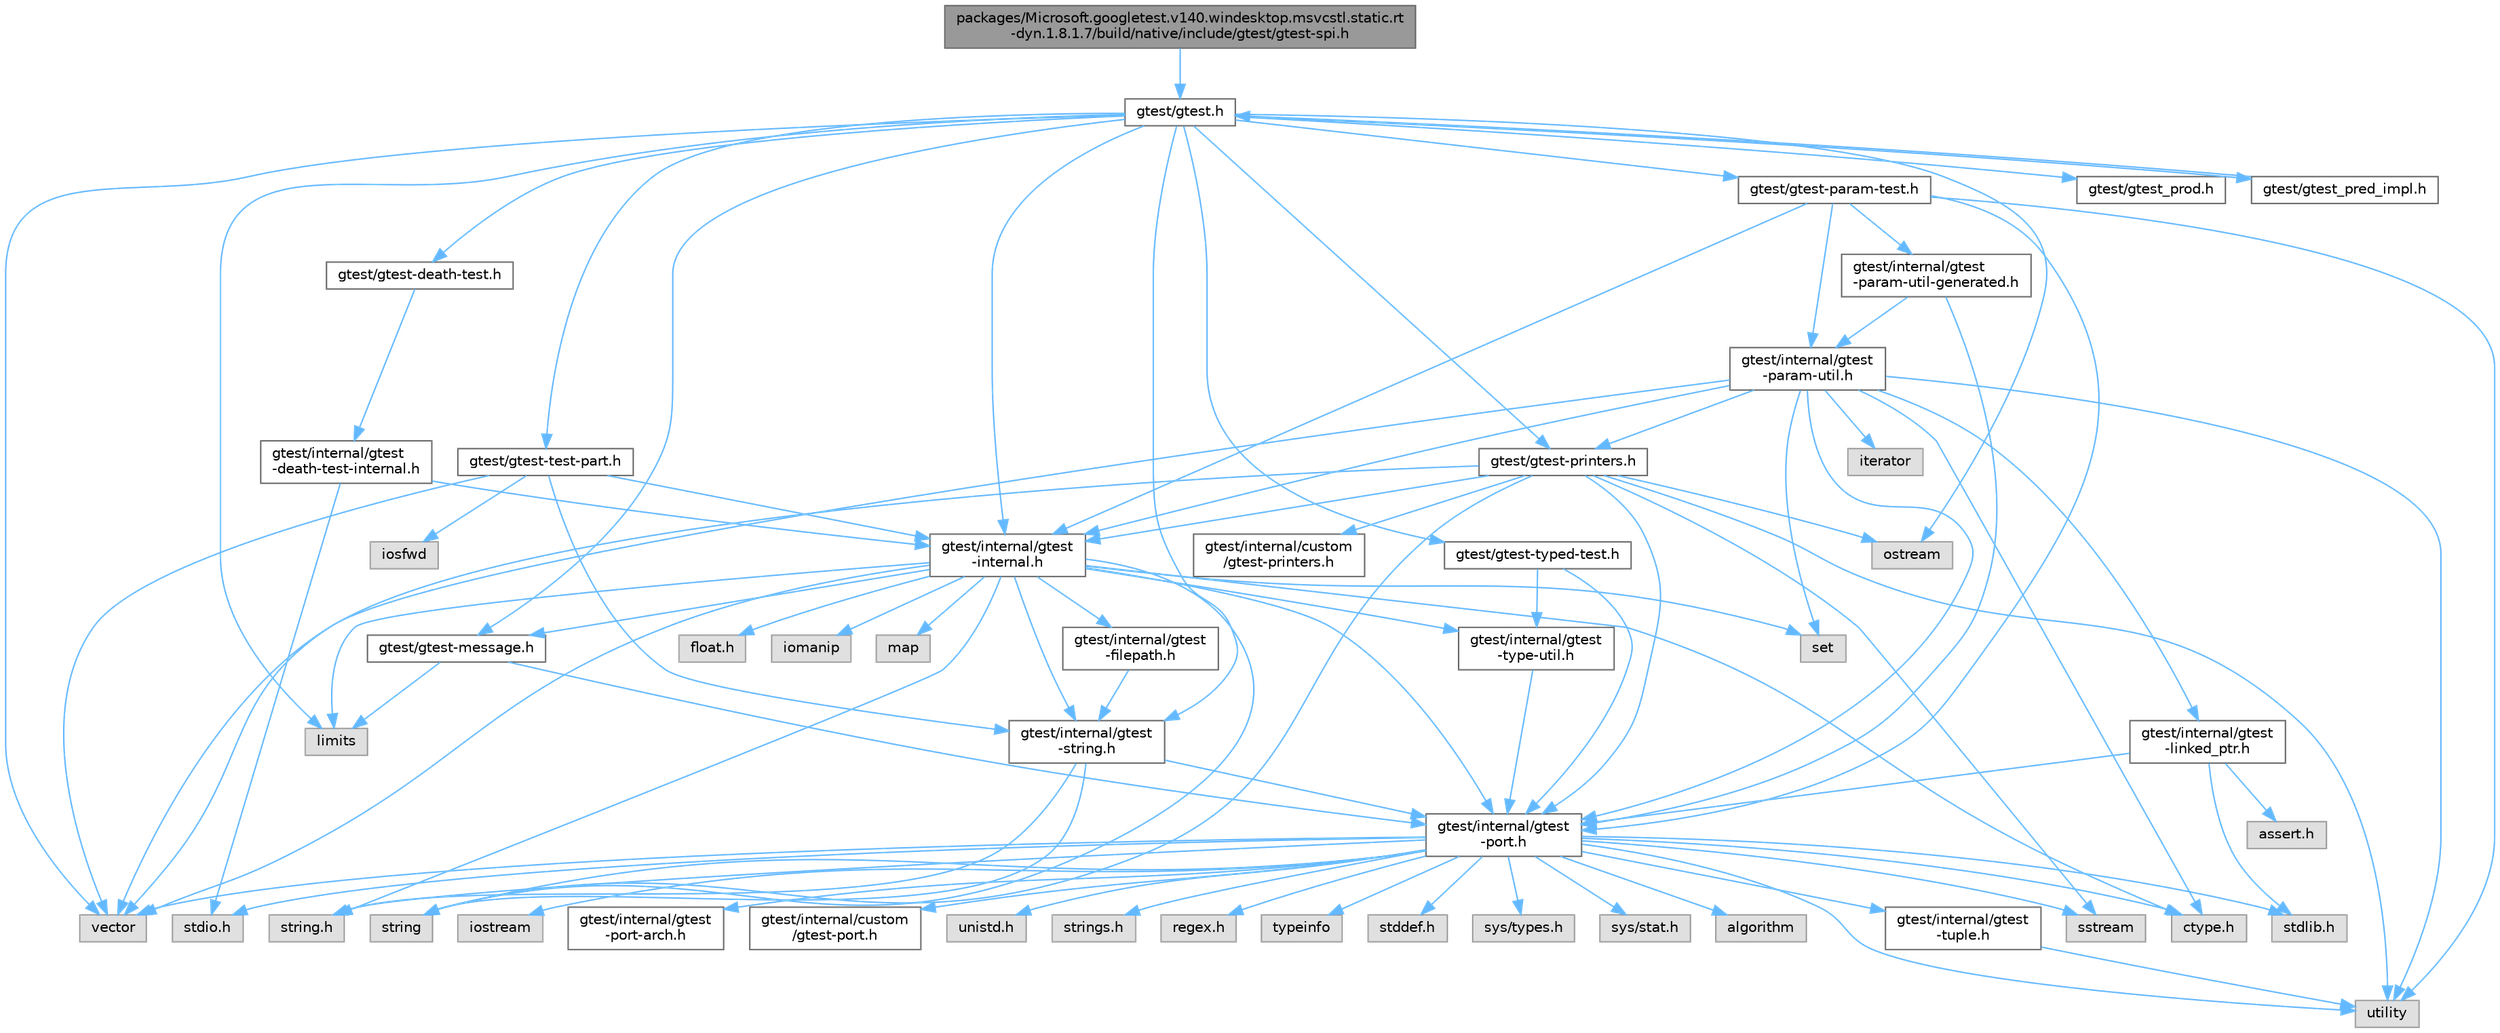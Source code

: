 digraph "packages/Microsoft.googletest.v140.windesktop.msvcstl.static.rt-dyn.1.8.1.7/build/native/include/gtest/gtest-spi.h"
{
 // LATEX_PDF_SIZE
  bgcolor="transparent";
  edge [fontname=Helvetica,fontsize=10,labelfontname=Helvetica,labelfontsize=10];
  node [fontname=Helvetica,fontsize=10,shape=box,height=0.2,width=0.4];
  Node1 [id="Node000001",label="packages/Microsoft.googletest.v140.windesktop.msvcstl.static.rt\l-dyn.1.8.1.7/build/native/include/gtest/gtest-spi.h",height=0.2,width=0.4,color="gray40", fillcolor="grey60", style="filled", fontcolor="black",tooltip=" "];
  Node1 -> Node2 [id="edge1_Node000001_Node000002",color="steelblue1",style="solid",tooltip=" "];
  Node2 [id="Node000002",label="gtest/gtest.h",height=0.2,width=0.4,color="grey40", fillcolor="white", style="filled",URL="$gtest_8h.html",tooltip=" "];
  Node2 -> Node3 [id="edge2_Node000002_Node000003",color="steelblue1",style="solid",tooltip=" "];
  Node3 [id="Node000003",label="limits",height=0.2,width=0.4,color="grey60", fillcolor="#E0E0E0", style="filled",tooltip=" "];
  Node2 -> Node4 [id="edge3_Node000002_Node000004",color="steelblue1",style="solid",tooltip=" "];
  Node4 [id="Node000004",label="ostream",height=0.2,width=0.4,color="grey60", fillcolor="#E0E0E0", style="filled",tooltip=" "];
  Node2 -> Node5 [id="edge4_Node000002_Node000005",color="steelblue1",style="solid",tooltip=" "];
  Node5 [id="Node000005",label="vector",height=0.2,width=0.4,color="grey60", fillcolor="#E0E0E0", style="filled",tooltip=" "];
  Node2 -> Node6 [id="edge5_Node000002_Node000006",color="steelblue1",style="solid",tooltip=" "];
  Node6 [id="Node000006",label="gtest/internal/gtest\l-internal.h",height=0.2,width=0.4,color="grey40", fillcolor="white", style="filled",URL="$gtest-internal_8h.html",tooltip=" "];
  Node6 -> Node7 [id="edge6_Node000006_Node000007",color="steelblue1",style="solid",tooltip=" "];
  Node7 [id="Node000007",label="gtest/internal/gtest\l-port.h",height=0.2,width=0.4,color="grey40", fillcolor="white", style="filled",URL="$gtest-port_8h.html",tooltip=" "];
  Node7 -> Node8 [id="edge7_Node000007_Node000008",color="steelblue1",style="solid",tooltip=" "];
  Node8 [id="Node000008",label="ctype.h",height=0.2,width=0.4,color="grey60", fillcolor="#E0E0E0", style="filled",tooltip=" "];
  Node7 -> Node9 [id="edge8_Node000007_Node000009",color="steelblue1",style="solid",tooltip=" "];
  Node9 [id="Node000009",label="stddef.h",height=0.2,width=0.4,color="grey60", fillcolor="#E0E0E0", style="filled",tooltip=" "];
  Node7 -> Node10 [id="edge9_Node000007_Node000010",color="steelblue1",style="solid",tooltip=" "];
  Node10 [id="Node000010",label="stdlib.h",height=0.2,width=0.4,color="grey60", fillcolor="#E0E0E0", style="filled",tooltip=" "];
  Node7 -> Node11 [id="edge10_Node000007_Node000011",color="steelblue1",style="solid",tooltip=" "];
  Node11 [id="Node000011",label="stdio.h",height=0.2,width=0.4,color="grey60", fillcolor="#E0E0E0", style="filled",tooltip=" "];
  Node7 -> Node12 [id="edge11_Node000007_Node000012",color="steelblue1",style="solid",tooltip=" "];
  Node12 [id="Node000012",label="string.h",height=0.2,width=0.4,color="grey60", fillcolor="#E0E0E0", style="filled",tooltip=" "];
  Node7 -> Node13 [id="edge12_Node000007_Node000013",color="steelblue1",style="solid",tooltip=" "];
  Node13 [id="Node000013",label="sys/types.h",height=0.2,width=0.4,color="grey60", fillcolor="#E0E0E0", style="filled",tooltip=" "];
  Node7 -> Node14 [id="edge13_Node000007_Node000014",color="steelblue1",style="solid",tooltip=" "];
  Node14 [id="Node000014",label="sys/stat.h",height=0.2,width=0.4,color="grey60", fillcolor="#E0E0E0", style="filled",tooltip=" "];
  Node7 -> Node15 [id="edge14_Node000007_Node000015",color="steelblue1",style="solid",tooltip=" "];
  Node15 [id="Node000015",label="string",height=0.2,width=0.4,color="grey60", fillcolor="#E0E0E0", style="filled",tooltip=" "];
  Node7 -> Node16 [id="edge15_Node000007_Node000016",color="steelblue1",style="solid",tooltip=" "];
  Node16 [id="Node000016",label="algorithm",height=0.2,width=0.4,color="grey60", fillcolor="#E0E0E0", style="filled",tooltip=" "];
  Node7 -> Node17 [id="edge16_Node000007_Node000017",color="steelblue1",style="solid",tooltip=" "];
  Node17 [id="Node000017",label="iostream",height=0.2,width=0.4,color="grey60", fillcolor="#E0E0E0", style="filled",tooltip=" "];
  Node7 -> Node18 [id="edge17_Node000007_Node000018",color="steelblue1",style="solid",tooltip=" "];
  Node18 [id="Node000018",label="sstream",height=0.2,width=0.4,color="grey60", fillcolor="#E0E0E0", style="filled",tooltip=" "];
  Node7 -> Node19 [id="edge18_Node000007_Node000019",color="steelblue1",style="solid",tooltip=" "];
  Node19 [id="Node000019",label="utility",height=0.2,width=0.4,color="grey60", fillcolor="#E0E0E0", style="filled",tooltip=" "];
  Node7 -> Node5 [id="edge19_Node000007_Node000005",color="steelblue1",style="solid",tooltip=" "];
  Node7 -> Node20 [id="edge20_Node000007_Node000020",color="steelblue1",style="solid",tooltip=" "];
  Node20 [id="Node000020",label="gtest/internal/gtest\l-port-arch.h",height=0.2,width=0.4,color="grey40", fillcolor="white", style="filled",URL="$gtest-port-arch_8h.html",tooltip=" "];
  Node7 -> Node21 [id="edge21_Node000007_Node000021",color="steelblue1",style="solid",tooltip=" "];
  Node21 [id="Node000021",label="gtest/internal/custom\l/gtest-port.h",height=0.2,width=0.4,color="grey40", fillcolor="white", style="filled",URL="$custom_2gtest-port_8h.html",tooltip=" "];
  Node7 -> Node22 [id="edge22_Node000007_Node000022",color="steelblue1",style="solid",tooltip=" "];
  Node22 [id="Node000022",label="unistd.h",height=0.2,width=0.4,color="grey60", fillcolor="#E0E0E0", style="filled",tooltip=" "];
  Node7 -> Node23 [id="edge23_Node000007_Node000023",color="steelblue1",style="solid",tooltip=" "];
  Node23 [id="Node000023",label="strings.h",height=0.2,width=0.4,color="grey60", fillcolor="#E0E0E0", style="filled",tooltip=" "];
  Node7 -> Node24 [id="edge24_Node000007_Node000024",color="steelblue1",style="solid",tooltip=" "];
  Node24 [id="Node000024",label="regex.h",height=0.2,width=0.4,color="grey60", fillcolor="#E0E0E0", style="filled",tooltip=" "];
  Node7 -> Node25 [id="edge25_Node000007_Node000025",color="steelblue1",style="solid",tooltip=" "];
  Node25 [id="Node000025",label="typeinfo",height=0.2,width=0.4,color="grey60", fillcolor="#E0E0E0", style="filled",tooltip=" "];
  Node7 -> Node26 [id="edge26_Node000007_Node000026",color="steelblue1",style="solid",tooltip=" "];
  Node26 [id="Node000026",label="gtest/internal/gtest\l-tuple.h",height=0.2,width=0.4,color="grey40", fillcolor="white", style="filled",URL="$gtest-tuple_8h.html",tooltip=" "];
  Node26 -> Node19 [id="edge27_Node000026_Node000019",color="steelblue1",style="solid",tooltip=" "];
  Node6 -> Node8 [id="edge28_Node000006_Node000008",color="steelblue1",style="solid",tooltip=" "];
  Node6 -> Node27 [id="edge29_Node000006_Node000027",color="steelblue1",style="solid",tooltip=" "];
  Node27 [id="Node000027",label="float.h",height=0.2,width=0.4,color="grey60", fillcolor="#E0E0E0", style="filled",tooltip=" "];
  Node6 -> Node12 [id="edge30_Node000006_Node000012",color="steelblue1",style="solid",tooltip=" "];
  Node6 -> Node28 [id="edge31_Node000006_Node000028",color="steelblue1",style="solid",tooltip=" "];
  Node28 [id="Node000028",label="iomanip",height=0.2,width=0.4,color="grey60", fillcolor="#E0E0E0", style="filled",tooltip=" "];
  Node6 -> Node3 [id="edge32_Node000006_Node000003",color="steelblue1",style="solid",tooltip=" "];
  Node6 -> Node29 [id="edge33_Node000006_Node000029",color="steelblue1",style="solid",tooltip=" "];
  Node29 [id="Node000029",label="map",height=0.2,width=0.4,color="grey60", fillcolor="#E0E0E0", style="filled",tooltip=" "];
  Node6 -> Node30 [id="edge34_Node000006_Node000030",color="steelblue1",style="solid",tooltip=" "];
  Node30 [id="Node000030",label="set",height=0.2,width=0.4,color="grey60", fillcolor="#E0E0E0", style="filled",tooltip=" "];
  Node6 -> Node15 [id="edge35_Node000006_Node000015",color="steelblue1",style="solid",tooltip=" "];
  Node6 -> Node5 [id="edge36_Node000006_Node000005",color="steelblue1",style="solid",tooltip=" "];
  Node6 -> Node31 [id="edge37_Node000006_Node000031",color="steelblue1",style="solid",tooltip=" "];
  Node31 [id="Node000031",label="gtest/gtest-message.h",height=0.2,width=0.4,color="grey40", fillcolor="white", style="filled",URL="$gtest-message_8h.html",tooltip=" "];
  Node31 -> Node3 [id="edge38_Node000031_Node000003",color="steelblue1",style="solid",tooltip=" "];
  Node31 -> Node7 [id="edge39_Node000031_Node000007",color="steelblue1",style="solid",tooltip=" "];
  Node6 -> Node32 [id="edge40_Node000006_Node000032",color="steelblue1",style="solid",tooltip=" "];
  Node32 [id="Node000032",label="gtest/internal/gtest\l-filepath.h",height=0.2,width=0.4,color="grey40", fillcolor="white", style="filled",URL="$gtest-filepath_8h.html",tooltip=" "];
  Node32 -> Node33 [id="edge41_Node000032_Node000033",color="steelblue1",style="solid",tooltip=" "];
  Node33 [id="Node000033",label="gtest/internal/gtest\l-string.h",height=0.2,width=0.4,color="grey40", fillcolor="white", style="filled",URL="$gtest-string_8h.html",tooltip=" "];
  Node33 -> Node12 [id="edge42_Node000033_Node000012",color="steelblue1",style="solid",tooltip=" "];
  Node33 -> Node15 [id="edge43_Node000033_Node000015",color="steelblue1",style="solid",tooltip=" "];
  Node33 -> Node7 [id="edge44_Node000033_Node000007",color="steelblue1",style="solid",tooltip=" "];
  Node6 -> Node33 [id="edge45_Node000006_Node000033",color="steelblue1",style="solid",tooltip=" "];
  Node6 -> Node34 [id="edge46_Node000006_Node000034",color="steelblue1",style="solid",tooltip=" "];
  Node34 [id="Node000034",label="gtest/internal/gtest\l-type-util.h",height=0.2,width=0.4,color="grey40", fillcolor="white", style="filled",URL="$gtest-type-util_8h.html",tooltip=" "];
  Node34 -> Node7 [id="edge47_Node000034_Node000007",color="steelblue1",style="solid",tooltip=" "];
  Node2 -> Node33 [id="edge48_Node000002_Node000033",color="steelblue1",style="solid",tooltip=" "];
  Node2 -> Node35 [id="edge49_Node000002_Node000035",color="steelblue1",style="solid",tooltip=" "];
  Node35 [id="Node000035",label="gtest/gtest-death-test.h",height=0.2,width=0.4,color="grey40", fillcolor="white", style="filled",URL="$gtest-death-test_8h.html",tooltip=" "];
  Node35 -> Node36 [id="edge50_Node000035_Node000036",color="steelblue1",style="solid",tooltip=" "];
  Node36 [id="Node000036",label="gtest/internal/gtest\l-death-test-internal.h",height=0.2,width=0.4,color="grey40", fillcolor="white", style="filled",URL="$gtest-death-test-internal_8h.html",tooltip=" "];
  Node36 -> Node6 [id="edge51_Node000036_Node000006",color="steelblue1",style="solid",tooltip=" "];
  Node36 -> Node11 [id="edge52_Node000036_Node000011",color="steelblue1",style="solid",tooltip=" "];
  Node2 -> Node31 [id="edge53_Node000002_Node000031",color="steelblue1",style="solid",tooltip=" "];
  Node2 -> Node37 [id="edge54_Node000002_Node000037",color="steelblue1",style="solid",tooltip=" "];
  Node37 [id="Node000037",label="gtest/gtest-param-test.h",height=0.2,width=0.4,color="grey40", fillcolor="white", style="filled",URL="$gtest-param-test_8h.html",tooltip=" "];
  Node37 -> Node7 [id="edge55_Node000037_Node000007",color="steelblue1",style="solid",tooltip=" "];
  Node37 -> Node19 [id="edge56_Node000037_Node000019",color="steelblue1",style="solid",tooltip=" "];
  Node37 -> Node6 [id="edge57_Node000037_Node000006",color="steelblue1",style="solid",tooltip=" "];
  Node37 -> Node38 [id="edge58_Node000037_Node000038",color="steelblue1",style="solid",tooltip=" "];
  Node38 [id="Node000038",label="gtest/internal/gtest\l-param-util.h",height=0.2,width=0.4,color="grey40", fillcolor="white", style="filled",URL="$gtest-param-util_8h.html",tooltip=" "];
  Node38 -> Node8 [id="edge59_Node000038_Node000008",color="steelblue1",style="solid",tooltip=" "];
  Node38 -> Node39 [id="edge60_Node000038_Node000039",color="steelblue1",style="solid",tooltip=" "];
  Node39 [id="Node000039",label="iterator",height=0.2,width=0.4,color="grey60", fillcolor="#E0E0E0", style="filled",tooltip=" "];
  Node38 -> Node30 [id="edge61_Node000038_Node000030",color="steelblue1",style="solid",tooltip=" "];
  Node38 -> Node19 [id="edge62_Node000038_Node000019",color="steelblue1",style="solid",tooltip=" "];
  Node38 -> Node5 [id="edge63_Node000038_Node000005",color="steelblue1",style="solid",tooltip=" "];
  Node38 -> Node6 [id="edge64_Node000038_Node000006",color="steelblue1",style="solid",tooltip=" "];
  Node38 -> Node40 [id="edge65_Node000038_Node000040",color="steelblue1",style="solid",tooltip=" "];
  Node40 [id="Node000040",label="gtest/internal/gtest\l-linked_ptr.h",height=0.2,width=0.4,color="grey40", fillcolor="white", style="filled",URL="$gtest-linked__ptr_8h.html",tooltip=" "];
  Node40 -> Node10 [id="edge66_Node000040_Node000010",color="steelblue1",style="solid",tooltip=" "];
  Node40 -> Node41 [id="edge67_Node000040_Node000041",color="steelblue1",style="solid",tooltip=" "];
  Node41 [id="Node000041",label="assert.h",height=0.2,width=0.4,color="grey60", fillcolor="#E0E0E0", style="filled",tooltip=" "];
  Node40 -> Node7 [id="edge68_Node000040_Node000007",color="steelblue1",style="solid",tooltip=" "];
  Node38 -> Node7 [id="edge69_Node000038_Node000007",color="steelblue1",style="solid",tooltip=" "];
  Node38 -> Node42 [id="edge70_Node000038_Node000042",color="steelblue1",style="solid",tooltip=" "];
  Node42 [id="Node000042",label="gtest/gtest-printers.h",height=0.2,width=0.4,color="grey40", fillcolor="white", style="filled",URL="$gtest-printers_8h.html",tooltip=" "];
  Node42 -> Node4 [id="edge71_Node000042_Node000004",color="steelblue1",style="solid",tooltip=" "];
  Node42 -> Node18 [id="edge72_Node000042_Node000018",color="steelblue1",style="solid",tooltip=" "];
  Node42 -> Node15 [id="edge73_Node000042_Node000015",color="steelblue1",style="solid",tooltip=" "];
  Node42 -> Node19 [id="edge74_Node000042_Node000019",color="steelblue1",style="solid",tooltip=" "];
  Node42 -> Node5 [id="edge75_Node000042_Node000005",color="steelblue1",style="solid",tooltip=" "];
  Node42 -> Node7 [id="edge76_Node000042_Node000007",color="steelblue1",style="solid",tooltip=" "];
  Node42 -> Node6 [id="edge77_Node000042_Node000006",color="steelblue1",style="solid",tooltip=" "];
  Node42 -> Node43 [id="edge78_Node000042_Node000043",color="steelblue1",style="solid",tooltip=" "];
  Node43 [id="Node000043",label="gtest/internal/custom\l/gtest-printers.h",height=0.2,width=0.4,color="grey40", fillcolor="white", style="filled",URL="$internal_2custom_2gtest-printers_8h.html",tooltip=" "];
  Node37 -> Node44 [id="edge79_Node000037_Node000044",color="steelblue1",style="solid",tooltip=" "];
  Node44 [id="Node000044",label="gtest/internal/gtest\l-param-util-generated.h",height=0.2,width=0.4,color="grey40", fillcolor="white", style="filled",URL="$gtest-param-util-generated_8h.html",tooltip=" "];
  Node44 -> Node38 [id="edge80_Node000044_Node000038",color="steelblue1",style="solid",tooltip=" "];
  Node44 -> Node7 [id="edge81_Node000044_Node000007",color="steelblue1",style="solid",tooltip=" "];
  Node2 -> Node42 [id="edge82_Node000002_Node000042",color="steelblue1",style="solid",tooltip=" "];
  Node2 -> Node45 [id="edge83_Node000002_Node000045",color="steelblue1",style="solid",tooltip=" "];
  Node45 [id="Node000045",label="gtest/gtest_prod.h",height=0.2,width=0.4,color="grey40", fillcolor="white", style="filled",URL="$gtest__prod_8h.html",tooltip=" "];
  Node2 -> Node46 [id="edge84_Node000002_Node000046",color="steelblue1",style="solid",tooltip=" "];
  Node46 [id="Node000046",label="gtest/gtest-test-part.h",height=0.2,width=0.4,color="grey40", fillcolor="white", style="filled",URL="$gtest-test-part_8h.html",tooltip=" "];
  Node46 -> Node47 [id="edge85_Node000046_Node000047",color="steelblue1",style="solid",tooltip=" "];
  Node47 [id="Node000047",label="iosfwd",height=0.2,width=0.4,color="grey60", fillcolor="#E0E0E0", style="filled",tooltip=" "];
  Node46 -> Node5 [id="edge86_Node000046_Node000005",color="steelblue1",style="solid",tooltip=" "];
  Node46 -> Node6 [id="edge87_Node000046_Node000006",color="steelblue1",style="solid",tooltip=" "];
  Node46 -> Node33 [id="edge88_Node000046_Node000033",color="steelblue1",style="solid",tooltip=" "];
  Node2 -> Node48 [id="edge89_Node000002_Node000048",color="steelblue1",style="solid",tooltip=" "];
  Node48 [id="Node000048",label="gtest/gtest-typed-test.h",height=0.2,width=0.4,color="grey40", fillcolor="white", style="filled",URL="$gtest-typed-test_8h.html",tooltip=" "];
  Node48 -> Node7 [id="edge90_Node000048_Node000007",color="steelblue1",style="solid",tooltip=" "];
  Node48 -> Node34 [id="edge91_Node000048_Node000034",color="steelblue1",style="solid",tooltip=" "];
  Node2 -> Node49 [id="edge92_Node000002_Node000049",color="steelblue1",style="solid",tooltip=" "];
  Node49 [id="Node000049",label="gtest/gtest_pred_impl.h",height=0.2,width=0.4,color="grey40", fillcolor="white", style="filled",URL="$gtest__pred__impl_8h.html",tooltip=" "];
  Node49 -> Node2 [id="edge93_Node000049_Node000002",color="steelblue1",style="solid",tooltip=" "];
}
